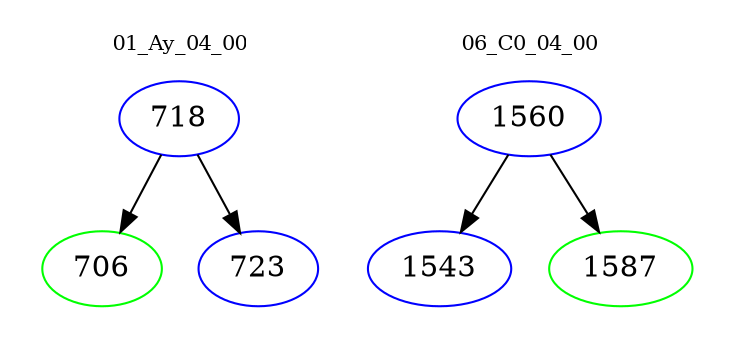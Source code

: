 digraph{
subgraph cluster_0 {
color = white
label = "01_Ay_04_00";
fontsize=10;
T0_718 [label="718", color="blue"]
T0_718 -> T0_706 [color="black"]
T0_706 [label="706", color="green"]
T0_718 -> T0_723 [color="black"]
T0_723 [label="723", color="blue"]
}
subgraph cluster_1 {
color = white
label = "06_C0_04_00";
fontsize=10;
T1_1560 [label="1560", color="blue"]
T1_1560 -> T1_1543 [color="black"]
T1_1543 [label="1543", color="blue"]
T1_1560 -> T1_1587 [color="black"]
T1_1587 [label="1587", color="green"]
}
}

